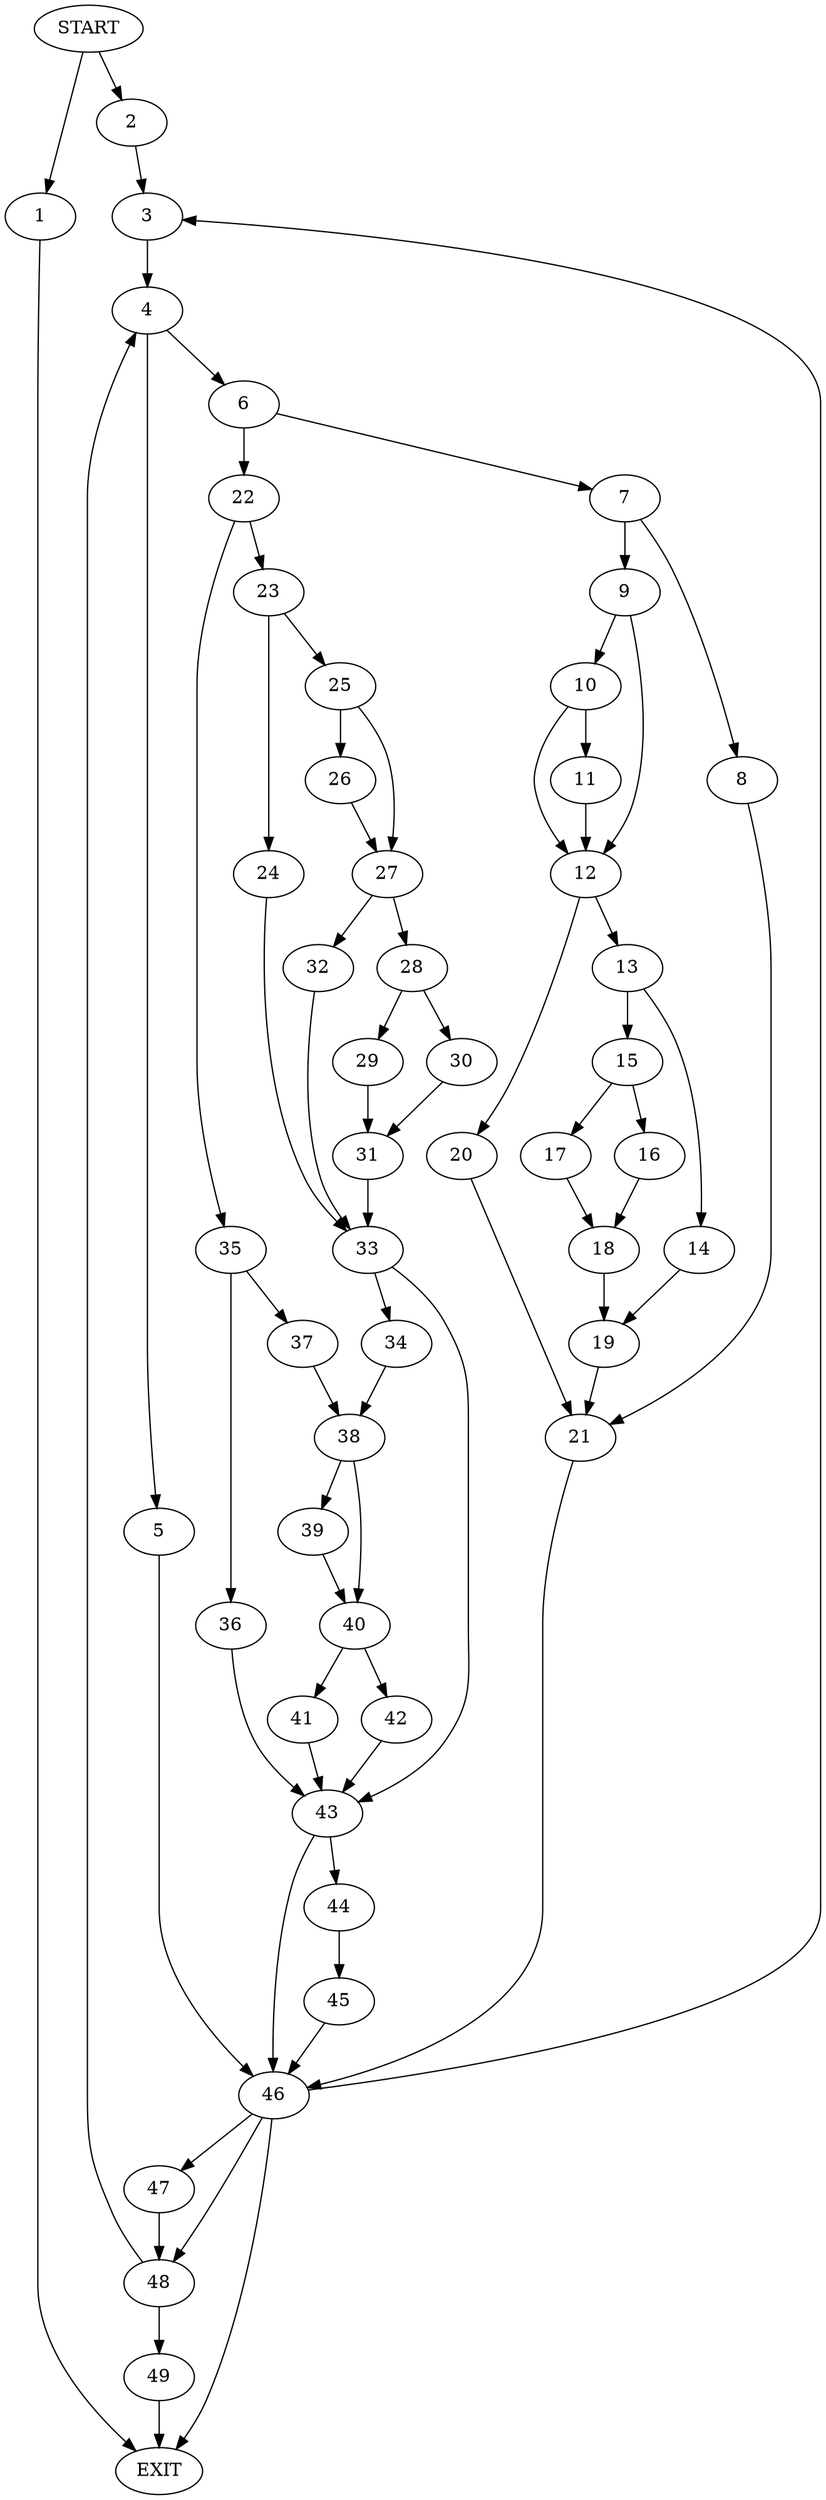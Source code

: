 digraph { 
0 [label="START"];
1;
2;
3;
4;
5;
6;
7;
8;
9;
10;
11;
12;
13;
14;
15;
16;
17;
18;
19;
20;
21;
22;
23;
24;
25;
26;
27;
28;
29;
30;
31;
32;
33;
34;
35;
36;
37;
38;
39;
40;
41;
42;
43;
44;
45;
46;
47;
48;
49;
50[label="EXIT"];
0 -> 1;
0 -> 2;
1 -> 50;
2 -> 3;
3 -> 4;
4 -> 6;
4 -> 5;
5 -> 46;
6 -> 7;
6 -> 22;
7 -> 8;
7 -> 9;
8 -> 21;
9 -> 12;
9 -> 10;
10 -> 12;
10 -> 11;
11 -> 12;
12 -> 13;
12 -> 20;
13 -> 14;
13 -> 15;
14 -> 19;
15 -> 16;
15 -> 17;
16 -> 18;
17 -> 18;
18 -> 19;
19 -> 21;
20 -> 21;
21 -> 46;
22 -> 23;
22 -> 35;
23 -> 24;
23 -> 25;
24 -> 33;
25 -> 27;
25 -> 26;
26 -> 27;
27 -> 28;
27 -> 32;
28 -> 29;
28 -> 30;
29 -> 31;
30 -> 31;
31 -> 33;
32 -> 33;
33 -> 43;
33 -> 34;
34 -> 38;
35 -> 36;
35 -> 37;
36 -> 43;
37 -> 38;
38 -> 39;
38 -> 40;
39 -> 40;
40 -> 41;
40 -> 42;
41 -> 43;
42 -> 43;
43 -> 46;
43 -> 44;
44 -> 45;
45 -> 46;
46 -> 50;
46 -> 47;
46:s2 -> 48;
46:s3 -> 3;
47 -> 48;
48 -> 4;
48 -> 49;
49 -> 50;
}